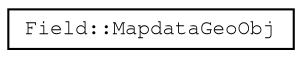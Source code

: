 digraph "Graphical Class Hierarchy"
{
 // LATEX_PDF_SIZE
  edge [fontname="FreeMono",fontsize="10",labelfontname="FreeMono",labelfontsize="10"];
  node [fontname="FreeMono",fontsize="10",shape=record];
  rankdir="LR";
  Node0 [label="Field::MapdataGeoObj",height=0.2,width=0.4,color="black", fillcolor="white", style="filled",URL="$struct_field_1_1_mapdata_geo_obj.html",tooltip=" "];
}
